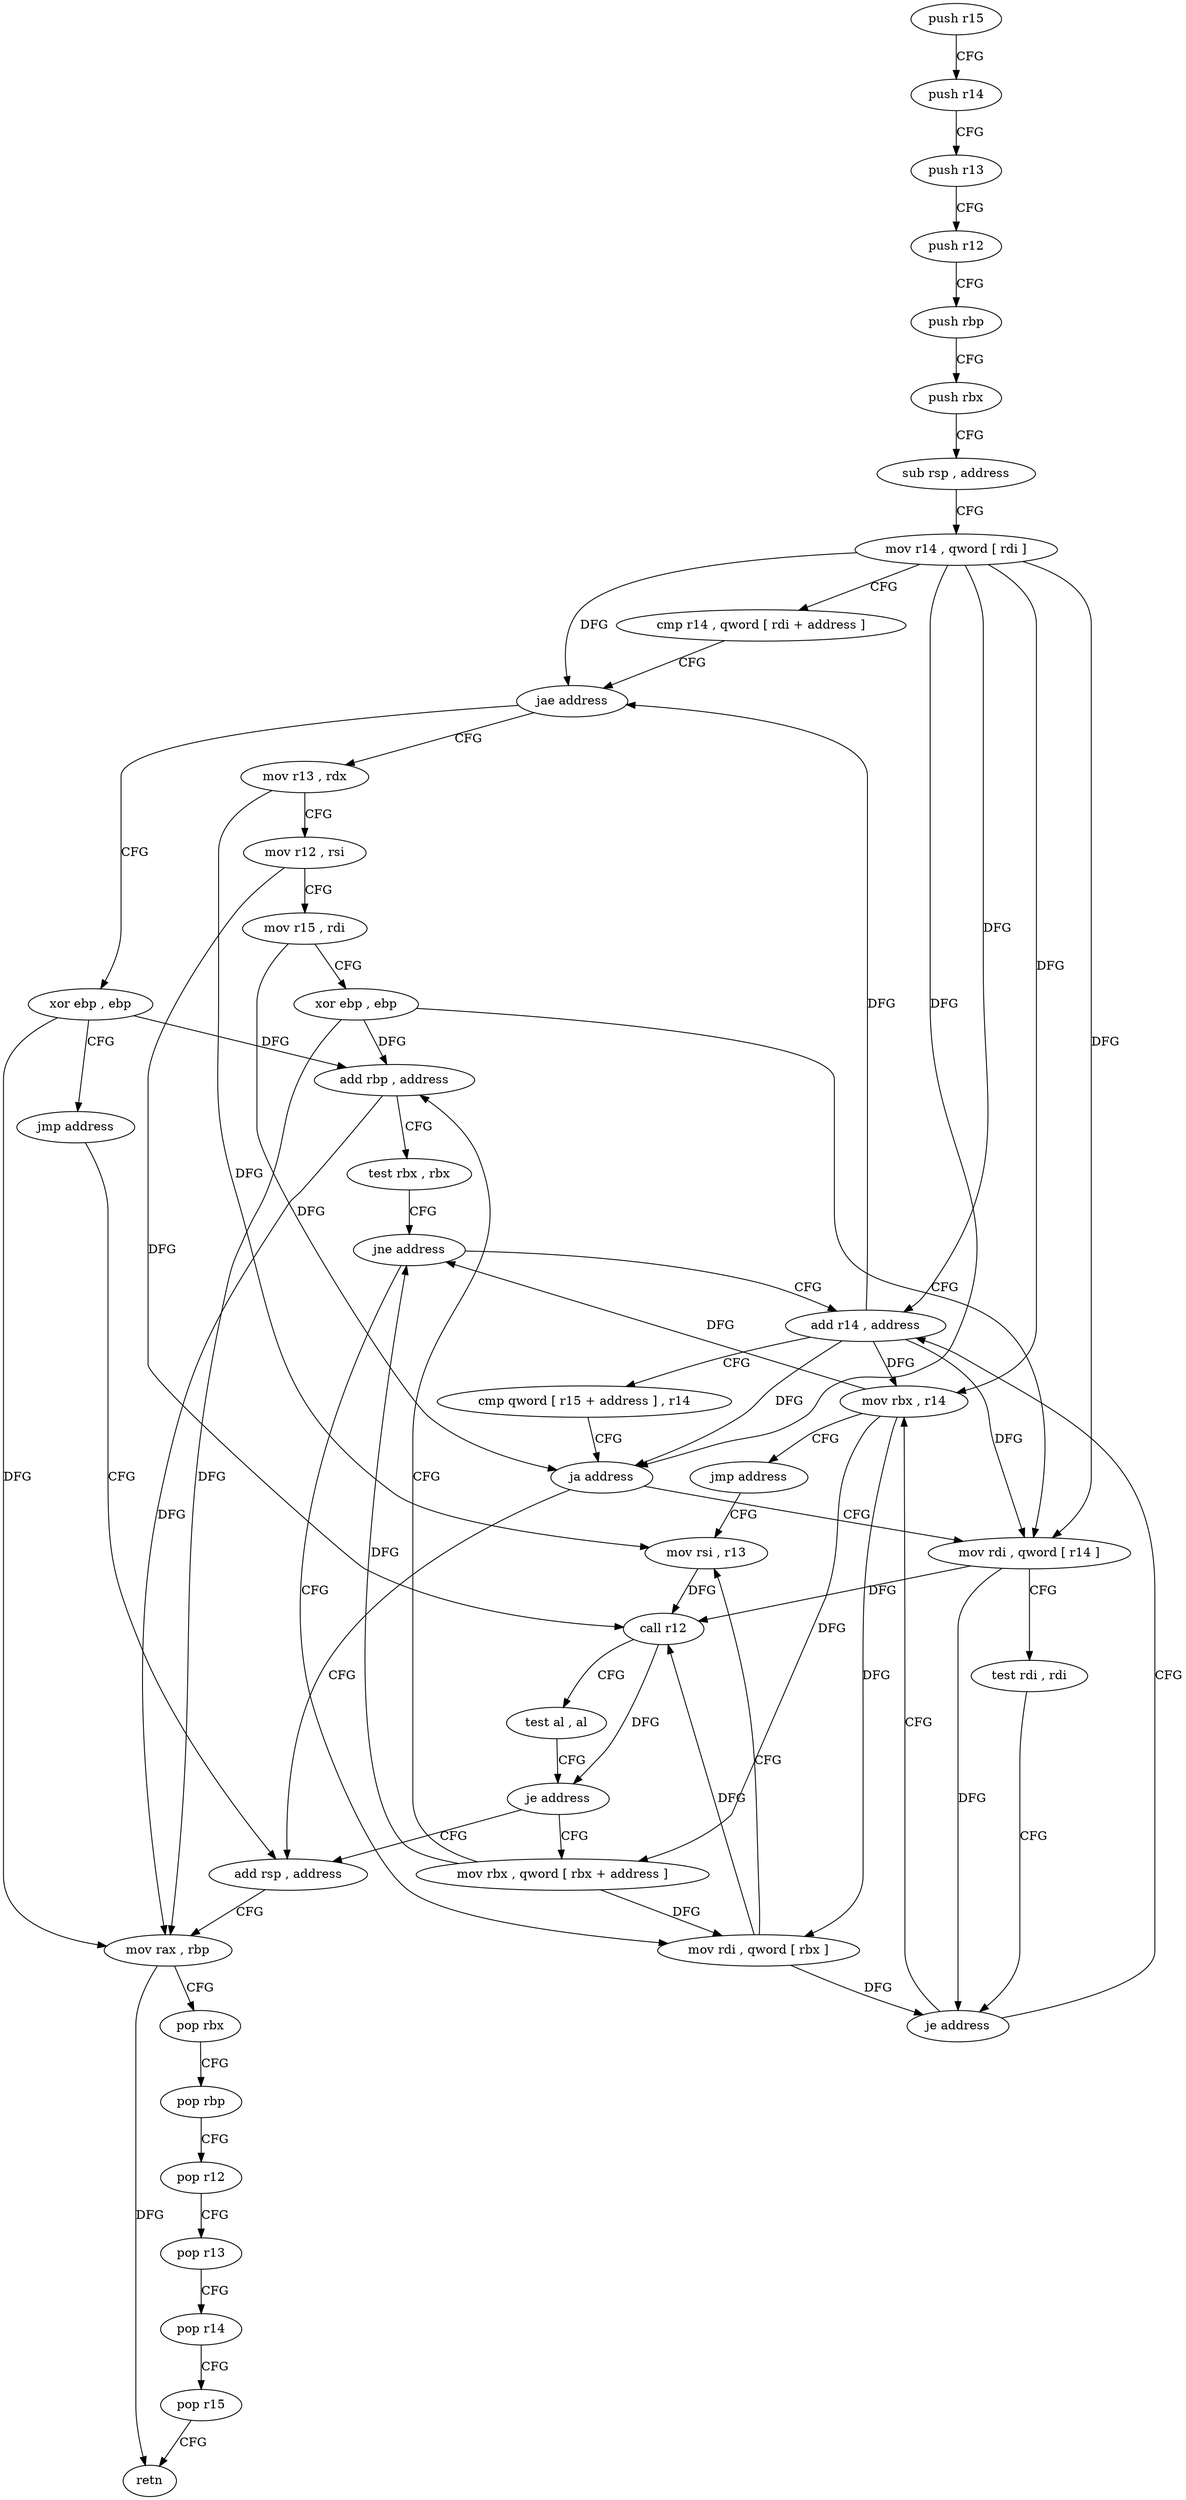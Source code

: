 digraph "func" {
"4281072" [label = "push r15" ]
"4281074" [label = "push r14" ]
"4281076" [label = "push r13" ]
"4281078" [label = "push r12" ]
"4281080" [label = "push rbp" ]
"4281081" [label = "push rbx" ]
"4281082" [label = "sub rsp , address" ]
"4281086" [label = "mov r14 , qword [ rdi ]" ]
"4281089" [label = "cmp r14 , qword [ rdi + address ]" ]
"4281093" [label = "jae address" ]
"4281174" [label = "xor ebp , ebp" ]
"4281095" [label = "mov r13 , rdx" ]
"4281176" [label = "jmp address" ]
"4281156" [label = "add rsp , address" ]
"4281098" [label = "mov r12 , rsi" ]
"4281101" [label = "mov r15 , rdi" ]
"4281104" [label = "xor ebp , ebp" ]
"4281106" [label = "mov rdi , qword [ r14 ]" ]
"4281160" [label = "mov rax , rbp" ]
"4281163" [label = "pop rbx" ]
"4281164" [label = "pop rbp" ]
"4281165" [label = "pop r12" ]
"4281167" [label = "pop r13" ]
"4281169" [label = "pop r14" ]
"4281171" [label = "pop r15" ]
"4281173" [label = "retn" ]
"4281146" [label = "add r14 , address" ]
"4281150" [label = "cmp qword [ r15 + address ] , r14" ]
"4281154" [label = "ja address" ]
"4281114" [label = "mov rbx , r14" ]
"4281117" [label = "jmp address" ]
"4281123" [label = "mov rsi , r13" ]
"4281109" [label = "test rdi , rdi" ]
"4281112" [label = "je address" ]
"4281126" [label = "call r12" ]
"4281129" [label = "test al , al" ]
"4281131" [label = "je address" ]
"4281133" [label = "mov rbx , qword [ rbx + address ]" ]
"4281137" [label = "add rbp , address" ]
"4281141" [label = "test rbx , rbx" ]
"4281144" [label = "jne address" ]
"4281120" [label = "mov rdi , qword [ rbx ]" ]
"4281072" -> "4281074" [ label = "CFG" ]
"4281074" -> "4281076" [ label = "CFG" ]
"4281076" -> "4281078" [ label = "CFG" ]
"4281078" -> "4281080" [ label = "CFG" ]
"4281080" -> "4281081" [ label = "CFG" ]
"4281081" -> "4281082" [ label = "CFG" ]
"4281082" -> "4281086" [ label = "CFG" ]
"4281086" -> "4281089" [ label = "CFG" ]
"4281086" -> "4281093" [ label = "DFG" ]
"4281086" -> "4281106" [ label = "DFG" ]
"4281086" -> "4281146" [ label = "DFG" ]
"4281086" -> "4281154" [ label = "DFG" ]
"4281086" -> "4281114" [ label = "DFG" ]
"4281089" -> "4281093" [ label = "CFG" ]
"4281093" -> "4281174" [ label = "CFG" ]
"4281093" -> "4281095" [ label = "CFG" ]
"4281174" -> "4281176" [ label = "CFG" ]
"4281174" -> "4281160" [ label = "DFG" ]
"4281174" -> "4281137" [ label = "DFG" ]
"4281095" -> "4281098" [ label = "CFG" ]
"4281095" -> "4281123" [ label = "DFG" ]
"4281176" -> "4281156" [ label = "CFG" ]
"4281156" -> "4281160" [ label = "CFG" ]
"4281098" -> "4281101" [ label = "CFG" ]
"4281098" -> "4281126" [ label = "DFG" ]
"4281101" -> "4281104" [ label = "CFG" ]
"4281101" -> "4281154" [ label = "DFG" ]
"4281104" -> "4281106" [ label = "CFG" ]
"4281104" -> "4281160" [ label = "DFG" ]
"4281104" -> "4281137" [ label = "DFG" ]
"4281106" -> "4281109" [ label = "CFG" ]
"4281106" -> "4281112" [ label = "DFG" ]
"4281106" -> "4281126" [ label = "DFG" ]
"4281160" -> "4281163" [ label = "CFG" ]
"4281160" -> "4281173" [ label = "DFG" ]
"4281163" -> "4281164" [ label = "CFG" ]
"4281164" -> "4281165" [ label = "CFG" ]
"4281165" -> "4281167" [ label = "CFG" ]
"4281167" -> "4281169" [ label = "CFG" ]
"4281169" -> "4281171" [ label = "CFG" ]
"4281171" -> "4281173" [ label = "CFG" ]
"4281146" -> "4281150" [ label = "CFG" ]
"4281146" -> "4281106" [ label = "DFG" ]
"4281146" -> "4281093" [ label = "DFG" ]
"4281146" -> "4281154" [ label = "DFG" ]
"4281146" -> "4281114" [ label = "DFG" ]
"4281150" -> "4281154" [ label = "CFG" ]
"4281154" -> "4281106" [ label = "CFG" ]
"4281154" -> "4281156" [ label = "CFG" ]
"4281114" -> "4281117" [ label = "CFG" ]
"4281114" -> "4281133" [ label = "DFG" ]
"4281114" -> "4281144" [ label = "DFG" ]
"4281114" -> "4281120" [ label = "DFG" ]
"4281117" -> "4281123" [ label = "CFG" ]
"4281123" -> "4281126" [ label = "DFG" ]
"4281109" -> "4281112" [ label = "CFG" ]
"4281112" -> "4281146" [ label = "CFG" ]
"4281112" -> "4281114" [ label = "CFG" ]
"4281126" -> "4281129" [ label = "CFG" ]
"4281126" -> "4281131" [ label = "DFG" ]
"4281129" -> "4281131" [ label = "CFG" ]
"4281131" -> "4281156" [ label = "CFG" ]
"4281131" -> "4281133" [ label = "CFG" ]
"4281133" -> "4281137" [ label = "CFG" ]
"4281133" -> "4281144" [ label = "DFG" ]
"4281133" -> "4281120" [ label = "DFG" ]
"4281137" -> "4281141" [ label = "CFG" ]
"4281137" -> "4281160" [ label = "DFG" ]
"4281141" -> "4281144" [ label = "CFG" ]
"4281144" -> "4281120" [ label = "CFG" ]
"4281144" -> "4281146" [ label = "CFG" ]
"4281120" -> "4281123" [ label = "CFG" ]
"4281120" -> "4281112" [ label = "DFG" ]
"4281120" -> "4281126" [ label = "DFG" ]
}
